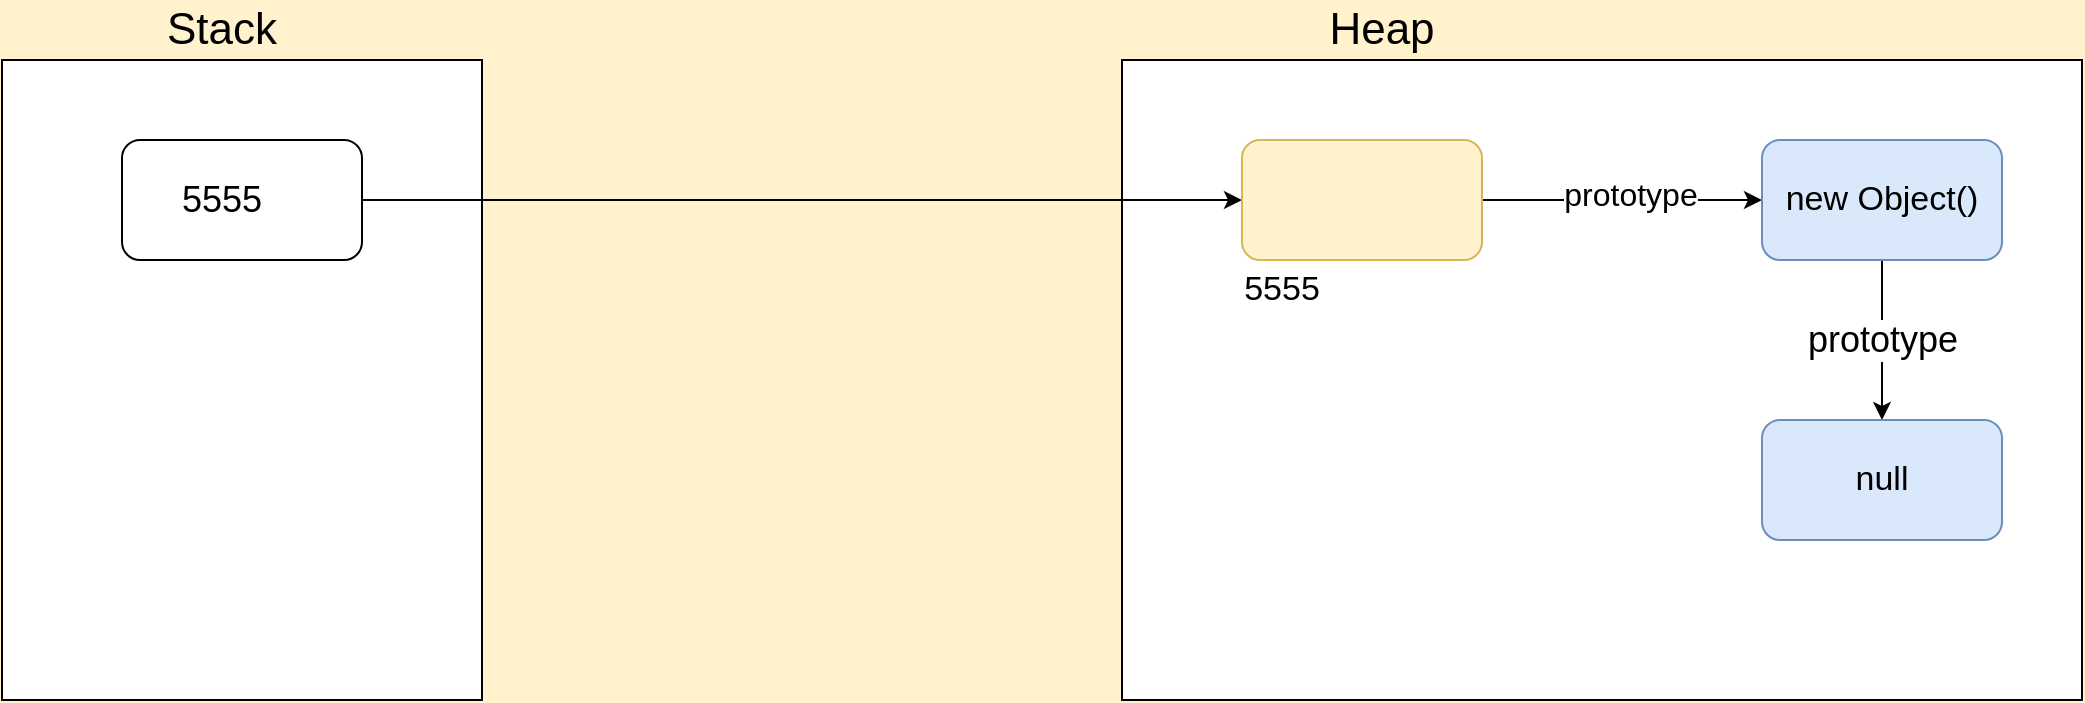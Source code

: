 <mxfile version="22.1.21" type="device">
  <diagram name="Page-1" id="FT2DKe5T_E51LZx3Picg">
    <mxGraphModel dx="1050" dy="661" grid="1" gridSize="10" guides="1" tooltips="1" connect="1" arrows="1" fold="1" page="0" pageScale="1" pageWidth="827" pageHeight="1169" background="#FFF2CC" math="0" shadow="0">
      <root>
        <mxCell id="0" />
        <mxCell id="1" parent="0" />
        <mxCell id="geG-HRbFNi2AKa4cicpo-1" value="" style="rounded=0;whiteSpace=wrap;html=1;" vertex="1" parent="1">
          <mxGeometry x="140" y="150" width="240" height="320" as="geometry" />
        </mxCell>
        <mxCell id="geG-HRbFNi2AKa4cicpo-2" value="Stack" style="text;html=1;strokeColor=none;fillColor=none;align=center;verticalAlign=middle;whiteSpace=wrap;rounded=0;fontSize=22;" vertex="1" parent="1">
          <mxGeometry x="220" y="120" width="60" height="30" as="geometry" />
        </mxCell>
        <mxCell id="geG-HRbFNi2AKa4cicpo-3" value="" style="rounded=0;whiteSpace=wrap;html=1;" vertex="1" parent="1">
          <mxGeometry x="700" y="150" width="480" height="320" as="geometry" />
        </mxCell>
        <mxCell id="geG-HRbFNi2AKa4cicpo-5" value="Heap" style="text;html=1;strokeColor=none;fillColor=none;align=center;verticalAlign=middle;whiteSpace=wrap;rounded=0;fontSize=22;" vertex="1" parent="1">
          <mxGeometry x="800" y="120" width="60" height="30" as="geometry" />
        </mxCell>
        <mxCell id="geG-HRbFNi2AKa4cicpo-8" value="" style="edgeStyle=orthogonalEdgeStyle;rounded=0;orthogonalLoop=1;jettySize=auto;html=1;" edge="1" parent="1" source="geG-HRbFNi2AKa4cicpo-6" target="geG-HRbFNi2AKa4cicpo-7">
          <mxGeometry relative="1" as="geometry" />
        </mxCell>
        <mxCell id="geG-HRbFNi2AKa4cicpo-6" value="" style="rounded=1;whiteSpace=wrap;html=1;" vertex="1" parent="1">
          <mxGeometry x="200" y="190" width="120" height="60" as="geometry" />
        </mxCell>
        <mxCell id="geG-HRbFNi2AKa4cicpo-14" value="" style="edgeStyle=orthogonalEdgeStyle;rounded=0;orthogonalLoop=1;jettySize=auto;html=1;" edge="1" parent="1" source="geG-HRbFNi2AKa4cicpo-7" target="geG-HRbFNi2AKa4cicpo-13">
          <mxGeometry relative="1" as="geometry" />
        </mxCell>
        <mxCell id="geG-HRbFNi2AKa4cicpo-15" value="prototype" style="edgeLabel;html=1;align=center;verticalAlign=middle;resizable=0;points=[];fontSize=16;" vertex="1" connectable="0" parent="geG-HRbFNi2AKa4cicpo-14">
          <mxGeometry x="0.06" y="3" relative="1" as="geometry">
            <mxPoint as="offset" />
          </mxGeometry>
        </mxCell>
        <mxCell id="geG-HRbFNi2AKa4cicpo-7" value="" style="whiteSpace=wrap;html=1;rounded=1;fontSize=17;fillColor=#fff2cc;strokeColor=#d6b656;" vertex="1" parent="1">
          <mxGeometry x="760" y="190" width="120" height="60" as="geometry" />
        </mxCell>
        <mxCell id="geG-HRbFNi2AKa4cicpo-9" value="5555" style="text;html=1;strokeColor=none;fillColor=none;align=center;verticalAlign=middle;whiteSpace=wrap;rounded=0;fontSize=17;" vertex="1" parent="1">
          <mxGeometry x="750" y="250" width="60" height="30" as="geometry" />
        </mxCell>
        <mxCell id="geG-HRbFNi2AKa4cicpo-10" value="5555" style="text;html=1;strokeColor=none;fillColor=none;align=center;verticalAlign=middle;whiteSpace=wrap;rounded=0;fontSize=18;" vertex="1" parent="1">
          <mxGeometry x="220" y="205" width="60" height="30" as="geometry" />
        </mxCell>
        <mxCell id="geG-HRbFNi2AKa4cicpo-17" value="prototype" style="edgeStyle=orthogonalEdgeStyle;rounded=0;orthogonalLoop=1;jettySize=auto;html=1;fontSize=18;" edge="1" parent="1" source="geG-HRbFNi2AKa4cicpo-13" target="geG-HRbFNi2AKa4cicpo-16">
          <mxGeometry relative="1" as="geometry" />
        </mxCell>
        <mxCell id="geG-HRbFNi2AKa4cicpo-13" value="new Object()" style="whiteSpace=wrap;html=1;rounded=1;fontSize=17;fillColor=#dae8fc;strokeColor=#6c8ebf;" vertex="1" parent="1">
          <mxGeometry x="1020" y="190" width="120" height="60" as="geometry" />
        </mxCell>
        <mxCell id="geG-HRbFNi2AKa4cicpo-16" value="null" style="whiteSpace=wrap;html=1;fontSize=17;fillColor=#dae8fc;strokeColor=#6c8ebf;rounded=1;" vertex="1" parent="1">
          <mxGeometry x="1020" y="330" width="120" height="60" as="geometry" />
        </mxCell>
      </root>
    </mxGraphModel>
  </diagram>
</mxfile>
